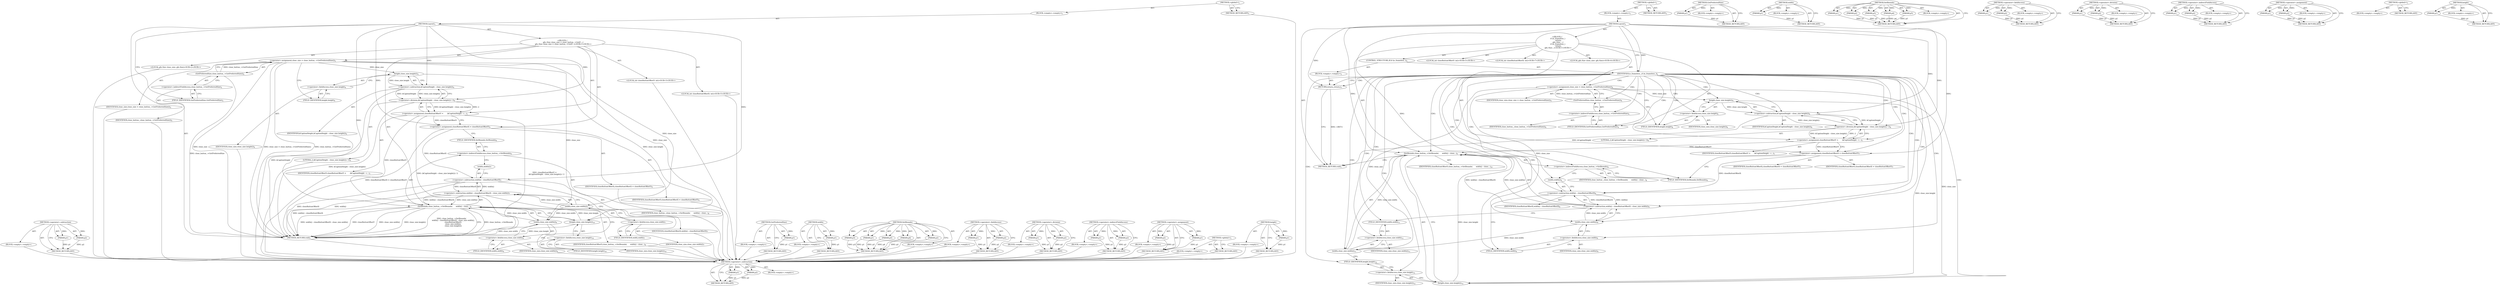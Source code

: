 digraph "height" {
vulnerable_91 [label=<(METHOD,&lt;operator&gt;.subtraction)>];
vulnerable_92 [label=<(PARAM,p1)>];
vulnerable_93 [label=<(PARAM,p2)>];
vulnerable_94 [label=<(BLOCK,&lt;empty&gt;,&lt;empty&gt;)>];
vulnerable_95 [label=<(METHOD_RETURN,ANY)>];
vulnerable_6 [label=<(METHOD,&lt;global&gt;)<SUB>1</SUB>>];
vulnerable_7 [label=<(BLOCK,&lt;empty&gt;,&lt;empty&gt;)<SUB>1</SUB>>];
vulnerable_8 [label=<(METHOD,Layout)<SUB>1</SUB>>];
vulnerable_9 [label="<(BLOCK,{
   gfx::Size close_size = close_button_-&gt;GetP...,{
   gfx::Size close_size = close_button_-&gt;GetP...)<SUB>1</SUB>>"];
vulnerable_10 [label="<(LOCAL,gfx.Size close_size: gfx.Size)<SUB>2</SUB>>"];
vulnerable_11 [label=<(&lt;operator&gt;.assignment,close_size = close_button_-&gt;GetPreferredSize())<SUB>2</SUB>>];
vulnerable_12 [label=<(IDENTIFIER,close_size,close_size = close_button_-&gt;GetPreferredSize())<SUB>2</SUB>>];
vulnerable_13 [label=<(GetPreferredSize,close_button_-&gt;GetPreferredSize())<SUB>2</SUB>>];
vulnerable_14 [label=<(&lt;operator&gt;.indirectFieldAccess,close_button_-&gt;GetPreferredSize)<SUB>2</SUB>>];
vulnerable_15 [label=<(IDENTIFIER,close_button_,close_button_-&gt;GetPreferredSize())<SUB>2</SUB>>];
vulnerable_16 [label=<(FIELD_IDENTIFIER,GetPreferredSize,GetPreferredSize)<SUB>2</SUB>>];
vulnerable_17 [label="<(LOCAL,int closeButtonOffsetY: int)<SUB>3</SUB>>"];
vulnerable_18 [label=<(&lt;operator&gt;.assignment,closeButtonOffsetY =
       (kCaptionHeight - c...)<SUB>3</SUB>>];
vulnerable_19 [label=<(IDENTIFIER,closeButtonOffsetY,closeButtonOffsetY =
       (kCaptionHeight - c...)<SUB>3</SUB>>];
vulnerable_20 [label=<(&lt;operator&gt;.division,(kCaptionHeight - close_size.height()) / 2)<SUB>4</SUB>>];
vulnerable_21 [label=<(&lt;operator&gt;.subtraction,kCaptionHeight - close_size.height())<SUB>4</SUB>>];
vulnerable_22 [label=<(IDENTIFIER,kCaptionHeight,kCaptionHeight - close_size.height())<SUB>4</SUB>>];
vulnerable_23 [label=<(height,close_size.height())<SUB>4</SUB>>];
vulnerable_24 [label=<(&lt;operator&gt;.fieldAccess,close_size.height)<SUB>4</SUB>>];
vulnerable_25 [label=<(IDENTIFIER,close_size,close_size.height())<SUB>4</SUB>>];
vulnerable_26 [label=<(FIELD_IDENTIFIER,height,height)<SUB>4</SUB>>];
vulnerable_27 [label=<(LITERAL,2,(kCaptionHeight - close_size.height()) / 2)<SUB>4</SUB>>];
vulnerable_28 [label="<(LOCAL,int closeButtonOffsetX: int)<SUB>5</SUB>>"];
vulnerable_29 [label=<(&lt;operator&gt;.assignment,closeButtonOffsetX = closeButtonOffsetY)<SUB>5</SUB>>];
vulnerable_30 [label=<(IDENTIFIER,closeButtonOffsetX,closeButtonOffsetX = closeButtonOffsetY)<SUB>5</SUB>>];
vulnerable_31 [label=<(IDENTIFIER,closeButtonOffsetY,closeButtonOffsetX = closeButtonOffsetY)<SUB>5</SUB>>];
vulnerable_32 [label=<(SetBounds,close_button_-&gt;SetBounds(
      width() - close...)<SUB>6</SUB>>];
vulnerable_33 [label=<(&lt;operator&gt;.indirectFieldAccess,close_button_-&gt;SetBounds)<SUB>6</SUB>>];
vulnerable_34 [label=<(IDENTIFIER,close_button_,close_button_-&gt;SetBounds(
      width() - close...)<SUB>6</SUB>>];
vulnerable_35 [label=<(FIELD_IDENTIFIER,SetBounds,SetBounds)<SUB>6</SUB>>];
vulnerable_36 [label=<(&lt;operator&gt;.subtraction,width() - closeButtonOffsetX - close_size.width())<SUB>7</SUB>>];
vulnerable_37 [label=<(&lt;operator&gt;.subtraction,width() - closeButtonOffsetX)<SUB>7</SUB>>];
vulnerable_38 [label=<(width,width())<SUB>7</SUB>>];
vulnerable_39 [label=<(IDENTIFIER,closeButtonOffsetX,width() - closeButtonOffsetX)<SUB>7</SUB>>];
vulnerable_40 [label=<(width,close_size.width())<SUB>7</SUB>>];
vulnerable_41 [label=<(&lt;operator&gt;.fieldAccess,close_size.width)<SUB>7</SUB>>];
vulnerable_42 [label=<(IDENTIFIER,close_size,close_size.width())<SUB>7</SUB>>];
vulnerable_43 [label=<(FIELD_IDENTIFIER,width,width)<SUB>7</SUB>>];
vulnerable_44 [label=<(IDENTIFIER,closeButtonOffsetY,close_button_-&gt;SetBounds(
      width() - close...)<SUB>8</SUB>>];
vulnerable_45 [label=<(width,close_size.width())<SUB>9</SUB>>];
vulnerable_46 [label=<(&lt;operator&gt;.fieldAccess,close_size.width)<SUB>9</SUB>>];
vulnerable_47 [label=<(IDENTIFIER,close_size,close_size.width())<SUB>9</SUB>>];
vulnerable_48 [label=<(FIELD_IDENTIFIER,width,width)<SUB>9</SUB>>];
vulnerable_49 [label=<(height,close_size.height())<SUB>10</SUB>>];
vulnerable_50 [label=<(&lt;operator&gt;.fieldAccess,close_size.height)<SUB>10</SUB>>];
vulnerable_51 [label=<(IDENTIFIER,close_size,close_size.height())<SUB>10</SUB>>];
vulnerable_52 [label=<(FIELD_IDENTIFIER,height,height)<SUB>10</SUB>>];
vulnerable_53 [label=<(METHOD_RETURN,void)<SUB>1</SUB>>];
vulnerable_55 [label=<(METHOD_RETURN,ANY)<SUB>1</SUB>>];
vulnerable_77 [label=<(METHOD,GetPreferredSize)>];
vulnerable_78 [label=<(PARAM,p1)>];
vulnerable_79 [label=<(BLOCK,&lt;empty&gt;,&lt;empty&gt;)>];
vulnerable_80 [label=<(METHOD_RETURN,ANY)>];
vulnerable_113 [label=<(METHOD,width)>];
vulnerable_114 [label=<(PARAM,p1)>];
vulnerable_115 [label=<(BLOCK,&lt;empty&gt;,&lt;empty&gt;)>];
vulnerable_116 [label=<(METHOD_RETURN,ANY)>];
vulnerable_105 [label=<(METHOD,SetBounds)>];
vulnerable_106 [label=<(PARAM,p1)>];
vulnerable_107 [label=<(PARAM,p2)>];
vulnerable_108 [label=<(PARAM,p3)>];
vulnerable_109 [label=<(PARAM,p4)>];
vulnerable_110 [label=<(PARAM,p5)>];
vulnerable_111 [label=<(BLOCK,&lt;empty&gt;,&lt;empty&gt;)>];
vulnerable_112 [label=<(METHOD_RETURN,ANY)>];
vulnerable_100 [label=<(METHOD,&lt;operator&gt;.fieldAccess)>];
vulnerable_101 [label=<(PARAM,p1)>];
vulnerable_102 [label=<(PARAM,p2)>];
vulnerable_103 [label=<(BLOCK,&lt;empty&gt;,&lt;empty&gt;)>];
vulnerable_104 [label=<(METHOD_RETURN,ANY)>];
vulnerable_86 [label=<(METHOD,&lt;operator&gt;.division)>];
vulnerable_87 [label=<(PARAM,p1)>];
vulnerable_88 [label=<(PARAM,p2)>];
vulnerable_89 [label=<(BLOCK,&lt;empty&gt;,&lt;empty&gt;)>];
vulnerable_90 [label=<(METHOD_RETURN,ANY)>];
vulnerable_81 [label=<(METHOD,&lt;operator&gt;.indirectFieldAccess)>];
vulnerable_82 [label=<(PARAM,p1)>];
vulnerable_83 [label=<(PARAM,p2)>];
vulnerable_84 [label=<(BLOCK,&lt;empty&gt;,&lt;empty&gt;)>];
vulnerable_85 [label=<(METHOD_RETURN,ANY)>];
vulnerable_72 [label=<(METHOD,&lt;operator&gt;.assignment)>];
vulnerable_73 [label=<(PARAM,p1)>];
vulnerable_74 [label=<(PARAM,p2)>];
vulnerable_75 [label=<(BLOCK,&lt;empty&gt;,&lt;empty&gt;)>];
vulnerable_76 [label=<(METHOD_RETURN,ANY)>];
vulnerable_66 [label=<(METHOD,&lt;global&gt;)<SUB>1</SUB>>];
vulnerable_67 [label=<(BLOCK,&lt;empty&gt;,&lt;empty&gt;)>];
vulnerable_68 [label=<(METHOD_RETURN,ANY)>];
vulnerable_96 [label=<(METHOD,height)>];
vulnerable_97 [label=<(PARAM,p1)>];
vulnerable_98 [label=<(BLOCK,&lt;empty&gt;,&lt;empty&gt;)>];
vulnerable_99 [label=<(METHOD_RETURN,ANY)>];
fixed_95 [label=<(METHOD,&lt;operator&gt;.subtraction)>];
fixed_96 [label=<(PARAM,p1)>];
fixed_97 [label=<(PARAM,p2)>];
fixed_98 [label=<(BLOCK,&lt;empty&gt;,&lt;empty&gt;)>];
fixed_99 [label=<(METHOD_RETURN,ANY)>];
fixed_6 [label=<(METHOD,&lt;global&gt;)<SUB>1</SUB>>];
fixed_7 [label=<(BLOCK,&lt;empty&gt;,&lt;empty&gt;)<SUB>1</SUB>>];
fixed_8 [label=<(METHOD,Layout)<SUB>1</SUB>>];
fixed_9 [label="<(BLOCK,{
  if (is_frameless_)
    return;
   gfx::Size...,{
  if (is_frameless_)
    return;
   gfx::Size...)<SUB>1</SUB>>"];
fixed_10 [label=<(CONTROL_STRUCTURE,IF,if (is_frameless_))<SUB>2</SUB>>];
fixed_11 [label=<(IDENTIFIER,is_frameless_,if (is_frameless_))<SUB>2</SUB>>];
fixed_12 [label=<(BLOCK,&lt;empty&gt;,&lt;empty&gt;)<SUB>3</SUB>>];
fixed_13 [label=<(RETURN,return;,return;)<SUB>3</SUB>>];
fixed_14 [label="<(LOCAL,gfx.Size close_size: gfx.Size)<SUB>4</SUB>>"];
fixed_15 [label=<(&lt;operator&gt;.assignment,close_size = close_button_-&gt;GetPreferredSize())<SUB>4</SUB>>];
fixed_16 [label=<(IDENTIFIER,close_size,close_size = close_button_-&gt;GetPreferredSize())<SUB>4</SUB>>];
fixed_17 [label=<(GetPreferredSize,close_button_-&gt;GetPreferredSize())<SUB>4</SUB>>];
fixed_18 [label=<(&lt;operator&gt;.indirectFieldAccess,close_button_-&gt;GetPreferredSize)<SUB>4</SUB>>];
fixed_19 [label=<(IDENTIFIER,close_button_,close_button_-&gt;GetPreferredSize())<SUB>4</SUB>>];
fixed_20 [label=<(FIELD_IDENTIFIER,GetPreferredSize,GetPreferredSize)<SUB>4</SUB>>];
fixed_21 [label="<(LOCAL,int closeButtonOffsetY: int)<SUB>5</SUB>>"];
fixed_22 [label=<(&lt;operator&gt;.assignment,closeButtonOffsetY =
       (kCaptionHeight - c...)<SUB>5</SUB>>];
fixed_23 [label=<(IDENTIFIER,closeButtonOffsetY,closeButtonOffsetY =
       (kCaptionHeight - c...)<SUB>5</SUB>>];
fixed_24 [label=<(&lt;operator&gt;.division,(kCaptionHeight - close_size.height()) / 2)<SUB>6</SUB>>];
fixed_25 [label=<(&lt;operator&gt;.subtraction,kCaptionHeight - close_size.height())<SUB>6</SUB>>];
fixed_26 [label=<(IDENTIFIER,kCaptionHeight,kCaptionHeight - close_size.height())<SUB>6</SUB>>];
fixed_27 [label=<(height,close_size.height())<SUB>6</SUB>>];
fixed_28 [label=<(&lt;operator&gt;.fieldAccess,close_size.height)<SUB>6</SUB>>];
fixed_29 [label=<(IDENTIFIER,close_size,close_size.height())<SUB>6</SUB>>];
fixed_30 [label=<(FIELD_IDENTIFIER,height,height)<SUB>6</SUB>>];
fixed_31 [label=<(LITERAL,2,(kCaptionHeight - close_size.height()) / 2)<SUB>6</SUB>>];
fixed_32 [label="<(LOCAL,int closeButtonOffsetX: int)<SUB>7</SUB>>"];
fixed_33 [label=<(&lt;operator&gt;.assignment,closeButtonOffsetX = closeButtonOffsetY)<SUB>7</SUB>>];
fixed_34 [label=<(IDENTIFIER,closeButtonOffsetX,closeButtonOffsetX = closeButtonOffsetY)<SUB>7</SUB>>];
fixed_35 [label=<(IDENTIFIER,closeButtonOffsetY,closeButtonOffsetX = closeButtonOffsetY)<SUB>7</SUB>>];
fixed_36 [label=<(SetBounds,close_button_-&gt;SetBounds(
      width() - close...)<SUB>8</SUB>>];
fixed_37 [label=<(&lt;operator&gt;.indirectFieldAccess,close_button_-&gt;SetBounds)<SUB>8</SUB>>];
fixed_38 [label=<(IDENTIFIER,close_button_,close_button_-&gt;SetBounds(
      width() - close...)<SUB>8</SUB>>];
fixed_39 [label=<(FIELD_IDENTIFIER,SetBounds,SetBounds)<SUB>8</SUB>>];
fixed_40 [label=<(&lt;operator&gt;.subtraction,width() - closeButtonOffsetX - close_size.width())<SUB>9</SUB>>];
fixed_41 [label=<(&lt;operator&gt;.subtraction,width() - closeButtonOffsetX)<SUB>9</SUB>>];
fixed_42 [label=<(width,width())<SUB>9</SUB>>];
fixed_43 [label=<(IDENTIFIER,closeButtonOffsetX,width() - closeButtonOffsetX)<SUB>9</SUB>>];
fixed_44 [label=<(width,close_size.width())<SUB>9</SUB>>];
fixed_45 [label=<(&lt;operator&gt;.fieldAccess,close_size.width)<SUB>9</SUB>>];
fixed_46 [label=<(IDENTIFIER,close_size,close_size.width())<SUB>9</SUB>>];
fixed_47 [label=<(FIELD_IDENTIFIER,width,width)<SUB>9</SUB>>];
fixed_48 [label=<(IDENTIFIER,closeButtonOffsetY,close_button_-&gt;SetBounds(
      width() - close...)<SUB>10</SUB>>];
fixed_49 [label=<(width,close_size.width())<SUB>11</SUB>>];
fixed_50 [label=<(&lt;operator&gt;.fieldAccess,close_size.width)<SUB>11</SUB>>];
fixed_51 [label=<(IDENTIFIER,close_size,close_size.width())<SUB>11</SUB>>];
fixed_52 [label=<(FIELD_IDENTIFIER,width,width)<SUB>11</SUB>>];
fixed_53 [label=<(height,close_size.height())<SUB>12</SUB>>];
fixed_54 [label=<(&lt;operator&gt;.fieldAccess,close_size.height)<SUB>12</SUB>>];
fixed_55 [label=<(IDENTIFIER,close_size,close_size.height())<SUB>12</SUB>>];
fixed_56 [label=<(FIELD_IDENTIFIER,height,height)<SUB>12</SUB>>];
fixed_57 [label=<(METHOD_RETURN,void)<SUB>1</SUB>>];
fixed_59 [label=<(METHOD_RETURN,ANY)<SUB>1</SUB>>];
fixed_81 [label=<(METHOD,GetPreferredSize)>];
fixed_82 [label=<(PARAM,p1)>];
fixed_83 [label=<(BLOCK,&lt;empty&gt;,&lt;empty&gt;)>];
fixed_84 [label=<(METHOD_RETURN,ANY)>];
fixed_117 [label=<(METHOD,width)>];
fixed_118 [label=<(PARAM,p1)>];
fixed_119 [label=<(BLOCK,&lt;empty&gt;,&lt;empty&gt;)>];
fixed_120 [label=<(METHOD_RETURN,ANY)>];
fixed_109 [label=<(METHOD,SetBounds)>];
fixed_110 [label=<(PARAM,p1)>];
fixed_111 [label=<(PARAM,p2)>];
fixed_112 [label=<(PARAM,p3)>];
fixed_113 [label=<(PARAM,p4)>];
fixed_114 [label=<(PARAM,p5)>];
fixed_115 [label=<(BLOCK,&lt;empty&gt;,&lt;empty&gt;)>];
fixed_116 [label=<(METHOD_RETURN,ANY)>];
fixed_104 [label=<(METHOD,&lt;operator&gt;.fieldAccess)>];
fixed_105 [label=<(PARAM,p1)>];
fixed_106 [label=<(PARAM,p2)>];
fixed_107 [label=<(BLOCK,&lt;empty&gt;,&lt;empty&gt;)>];
fixed_108 [label=<(METHOD_RETURN,ANY)>];
fixed_90 [label=<(METHOD,&lt;operator&gt;.division)>];
fixed_91 [label=<(PARAM,p1)>];
fixed_92 [label=<(PARAM,p2)>];
fixed_93 [label=<(BLOCK,&lt;empty&gt;,&lt;empty&gt;)>];
fixed_94 [label=<(METHOD_RETURN,ANY)>];
fixed_85 [label=<(METHOD,&lt;operator&gt;.indirectFieldAccess)>];
fixed_86 [label=<(PARAM,p1)>];
fixed_87 [label=<(PARAM,p2)>];
fixed_88 [label=<(BLOCK,&lt;empty&gt;,&lt;empty&gt;)>];
fixed_89 [label=<(METHOD_RETURN,ANY)>];
fixed_76 [label=<(METHOD,&lt;operator&gt;.assignment)>];
fixed_77 [label=<(PARAM,p1)>];
fixed_78 [label=<(PARAM,p2)>];
fixed_79 [label=<(BLOCK,&lt;empty&gt;,&lt;empty&gt;)>];
fixed_80 [label=<(METHOD_RETURN,ANY)>];
fixed_70 [label=<(METHOD,&lt;global&gt;)<SUB>1</SUB>>];
fixed_71 [label=<(BLOCK,&lt;empty&gt;,&lt;empty&gt;)>];
fixed_72 [label=<(METHOD_RETURN,ANY)>];
fixed_100 [label=<(METHOD,height)>];
fixed_101 [label=<(PARAM,p1)>];
fixed_102 [label=<(BLOCK,&lt;empty&gt;,&lt;empty&gt;)>];
fixed_103 [label=<(METHOD_RETURN,ANY)>];
vulnerable_91 -> vulnerable_92  [key=0, label="AST: "];
vulnerable_91 -> vulnerable_92  [key=1, label="DDG: "];
vulnerable_91 -> vulnerable_94  [key=0, label="AST: "];
vulnerable_91 -> vulnerable_93  [key=0, label="AST: "];
vulnerable_91 -> vulnerable_93  [key=1, label="DDG: "];
vulnerable_91 -> vulnerable_95  [key=0, label="AST: "];
vulnerable_91 -> vulnerable_95  [key=1, label="CFG: "];
vulnerable_92 -> vulnerable_95  [key=0, label="DDG: p1"];
vulnerable_93 -> vulnerable_95  [key=0, label="DDG: p2"];
vulnerable_94 -> fixed_95  [key=0];
vulnerable_95 -> fixed_95  [key=0];
vulnerable_6 -> vulnerable_7  [key=0, label="AST: "];
vulnerable_6 -> vulnerable_55  [key=0, label="AST: "];
vulnerable_6 -> vulnerable_55  [key=1, label="CFG: "];
vulnerable_7 -> vulnerable_8  [key=0, label="AST: "];
vulnerable_8 -> vulnerable_9  [key=0, label="AST: "];
vulnerable_8 -> vulnerable_53  [key=0, label="AST: "];
vulnerable_8 -> vulnerable_16  [key=0, label="CFG: "];
vulnerable_8 -> vulnerable_29  [key=0, label="DDG: "];
vulnerable_8 -> vulnerable_32  [key=0, label="DDG: "];
vulnerable_8 -> vulnerable_20  [key=0, label="DDG: "];
vulnerable_8 -> vulnerable_21  [key=0, label="DDG: "];
vulnerable_8 -> vulnerable_37  [key=0, label="DDG: "];
vulnerable_9 -> vulnerable_10  [key=0, label="AST: "];
vulnerable_9 -> vulnerable_11  [key=0, label="AST: "];
vulnerable_9 -> vulnerable_17  [key=0, label="AST: "];
vulnerable_9 -> vulnerable_18  [key=0, label="AST: "];
vulnerable_9 -> vulnerable_28  [key=0, label="AST: "];
vulnerable_9 -> vulnerable_29  [key=0, label="AST: "];
vulnerable_9 -> vulnerable_32  [key=0, label="AST: "];
vulnerable_10 -> fixed_95  [key=0];
vulnerable_11 -> vulnerable_12  [key=0, label="AST: "];
vulnerable_11 -> vulnerable_13  [key=0, label="AST: "];
vulnerable_11 -> vulnerable_26  [key=0, label="CFG: "];
vulnerable_11 -> vulnerable_53  [key=0, label="DDG: close_size"];
vulnerable_11 -> vulnerable_53  [key=1, label="DDG: close_button_-&gt;GetPreferredSize()"];
vulnerable_11 -> vulnerable_53  [key=2, label="DDG: close_size = close_button_-&gt;GetPreferredSize()"];
vulnerable_11 -> vulnerable_45  [key=0, label="DDG: close_size"];
vulnerable_11 -> vulnerable_49  [key=0, label="DDG: close_size"];
vulnerable_11 -> vulnerable_40  [key=0, label="DDG: close_size"];
vulnerable_11 -> vulnerable_23  [key=0, label="DDG: close_size"];
vulnerable_12 -> fixed_95  [key=0];
vulnerable_13 -> vulnerable_14  [key=0, label="AST: "];
vulnerable_13 -> vulnerable_11  [key=0, label="CFG: "];
vulnerable_13 -> vulnerable_11  [key=1, label="DDG: close_button_-&gt;GetPreferredSize"];
vulnerable_13 -> vulnerable_53  [key=0, label="DDG: close_button_-&gt;GetPreferredSize"];
vulnerable_14 -> vulnerable_15  [key=0, label="AST: "];
vulnerable_14 -> vulnerable_16  [key=0, label="AST: "];
vulnerable_14 -> vulnerable_13  [key=0, label="CFG: "];
vulnerable_15 -> fixed_95  [key=0];
vulnerable_16 -> vulnerable_14  [key=0, label="CFG: "];
vulnerable_17 -> fixed_95  [key=0];
vulnerable_18 -> vulnerable_19  [key=0, label="AST: "];
vulnerable_18 -> vulnerable_20  [key=0, label="AST: "];
vulnerable_18 -> vulnerable_29  [key=0, label="CFG: "];
vulnerable_18 -> vulnerable_29  [key=1, label="DDG: closeButtonOffsetY"];
vulnerable_18 -> vulnerable_53  [key=0, label="DDG: (kCaptionHeight - close_size.height()) / 2"];
vulnerable_18 -> vulnerable_53  [key=1, label="DDG: closeButtonOffsetY =
       (kCaptionHeight - close_size.height()) / 2"];
vulnerable_18 -> vulnerable_32  [key=0, label="DDG: closeButtonOffsetY"];
vulnerable_19 -> fixed_95  [key=0];
vulnerable_20 -> vulnerable_21  [key=0, label="AST: "];
vulnerable_20 -> vulnerable_27  [key=0, label="AST: "];
vulnerable_20 -> vulnerable_18  [key=0, label="CFG: "];
vulnerable_20 -> vulnerable_18  [key=1, label="DDG: kCaptionHeight - close_size.height()"];
vulnerable_20 -> vulnerable_18  [key=2, label="DDG: 2"];
vulnerable_20 -> vulnerable_53  [key=0, label="DDG: kCaptionHeight - close_size.height()"];
vulnerable_21 -> vulnerable_22  [key=0, label="AST: "];
vulnerable_21 -> vulnerable_23  [key=0, label="AST: "];
vulnerable_21 -> vulnerable_20  [key=0, label="CFG: "];
vulnerable_21 -> vulnerable_20  [key=1, label="DDG: kCaptionHeight"];
vulnerable_21 -> vulnerable_20  [key=2, label="DDG: close_size.height()"];
vulnerable_21 -> vulnerable_53  [key=0, label="DDG: kCaptionHeight"];
vulnerable_22 -> fixed_95  [key=0];
vulnerable_23 -> vulnerable_24  [key=0, label="AST: "];
vulnerable_23 -> vulnerable_21  [key=0, label="CFG: "];
vulnerable_23 -> vulnerable_21  [key=1, label="DDG: close_size.height"];
vulnerable_23 -> vulnerable_49  [key=0, label="DDG: close_size.height"];
vulnerable_24 -> vulnerable_25  [key=0, label="AST: "];
vulnerable_24 -> vulnerable_26  [key=0, label="AST: "];
vulnerable_24 -> vulnerable_23  [key=0, label="CFG: "];
vulnerable_25 -> fixed_95  [key=0];
vulnerable_26 -> vulnerable_24  [key=0, label="CFG: "];
vulnerable_27 -> fixed_95  [key=0];
vulnerable_28 -> fixed_95  [key=0];
vulnerable_29 -> vulnerable_30  [key=0, label="AST: "];
vulnerable_29 -> vulnerable_31  [key=0, label="AST: "];
vulnerable_29 -> vulnerable_35  [key=0, label="CFG: "];
vulnerable_29 -> vulnerable_53  [key=0, label="DDG: closeButtonOffsetX = closeButtonOffsetY"];
vulnerable_29 -> vulnerable_37  [key=0, label="DDG: closeButtonOffsetX"];
vulnerable_30 -> fixed_95  [key=0];
vulnerable_31 -> fixed_95  [key=0];
vulnerable_32 -> vulnerable_33  [key=0, label="AST: "];
vulnerable_32 -> vulnerable_36  [key=0, label="AST: "];
vulnerable_32 -> vulnerable_44  [key=0, label="AST: "];
vulnerable_32 -> vulnerable_45  [key=0, label="AST: "];
vulnerable_32 -> vulnerable_49  [key=0, label="AST: "];
vulnerable_32 -> vulnerable_53  [key=0, label="CFG: "];
vulnerable_32 -> vulnerable_53  [key=1, label="DDG: close_button_-&gt;SetBounds"];
vulnerable_32 -> vulnerable_53  [key=2, label="DDG: width() - closeButtonOffsetX - close_size.width()"];
vulnerable_32 -> vulnerable_53  [key=3, label="DDG: closeButtonOffsetY"];
vulnerable_32 -> vulnerable_53  [key=4, label="DDG: close_size.width()"];
vulnerable_32 -> vulnerable_53  [key=5, label="DDG: close_size.height()"];
vulnerable_32 -> vulnerable_53  [key=6, label="DDG: close_button_-&gt;SetBounds(
      width() - closeButtonOffsetX - close_size.width(),
      closeButtonOffsetY,
      close_size.width(),
      close_size.height())"];
vulnerable_33 -> vulnerable_34  [key=0, label="AST: "];
vulnerable_33 -> vulnerable_35  [key=0, label="AST: "];
vulnerable_33 -> vulnerable_38  [key=0, label="CFG: "];
vulnerable_34 -> fixed_95  [key=0];
vulnerable_35 -> vulnerable_33  [key=0, label="CFG: "];
vulnerable_36 -> vulnerable_37  [key=0, label="AST: "];
vulnerable_36 -> vulnerable_40  [key=0, label="AST: "];
vulnerable_36 -> vulnerable_48  [key=0, label="CFG: "];
vulnerable_36 -> vulnerable_53  [key=0, label="DDG: width() - closeButtonOffsetX"];
vulnerable_36 -> vulnerable_32  [key=0, label="DDG: width() - closeButtonOffsetX"];
vulnerable_36 -> vulnerable_32  [key=1, label="DDG: close_size.width()"];
vulnerable_37 -> vulnerable_38  [key=0, label="AST: "];
vulnerable_37 -> vulnerable_39  [key=0, label="AST: "];
vulnerable_37 -> vulnerable_43  [key=0, label="CFG: "];
vulnerable_37 -> vulnerable_53  [key=0, label="DDG: width()"];
vulnerable_37 -> vulnerable_53  [key=1, label="DDG: closeButtonOffsetX"];
vulnerable_37 -> vulnerable_36  [key=0, label="DDG: width()"];
vulnerable_37 -> vulnerable_36  [key=1, label="DDG: closeButtonOffsetX"];
vulnerable_38 -> vulnerable_37  [key=0, label="CFG: "];
vulnerable_39 -> fixed_95  [key=0];
vulnerable_40 -> vulnerable_41  [key=0, label="AST: "];
vulnerable_40 -> vulnerable_36  [key=0, label="CFG: "];
vulnerable_40 -> vulnerable_36  [key=1, label="DDG: close_size.width"];
vulnerable_40 -> vulnerable_45  [key=0, label="DDG: close_size.width"];
vulnerable_41 -> vulnerable_42  [key=0, label="AST: "];
vulnerable_41 -> vulnerable_43  [key=0, label="AST: "];
vulnerable_41 -> vulnerable_40  [key=0, label="CFG: "];
vulnerable_42 -> fixed_95  [key=0];
vulnerable_43 -> vulnerable_41  [key=0, label="CFG: "];
vulnerable_44 -> fixed_95  [key=0];
vulnerable_45 -> vulnerable_46  [key=0, label="AST: "];
vulnerable_45 -> vulnerable_52  [key=0, label="CFG: "];
vulnerable_45 -> vulnerable_53  [key=0, label="DDG: close_size.width"];
vulnerable_45 -> vulnerable_32  [key=0, label="DDG: close_size.width"];
vulnerable_46 -> vulnerable_47  [key=0, label="AST: "];
vulnerable_46 -> vulnerable_48  [key=0, label="AST: "];
vulnerable_46 -> vulnerable_45  [key=0, label="CFG: "];
vulnerable_47 -> fixed_95  [key=0];
vulnerable_48 -> vulnerable_46  [key=0, label="CFG: "];
vulnerable_49 -> vulnerable_50  [key=0, label="AST: "];
vulnerable_49 -> vulnerable_32  [key=0, label="CFG: "];
vulnerable_49 -> vulnerable_32  [key=1, label="DDG: close_size.height"];
vulnerable_49 -> vulnerable_53  [key=0, label="DDG: close_size.height"];
vulnerable_50 -> vulnerable_51  [key=0, label="AST: "];
vulnerable_50 -> vulnerable_52  [key=0, label="AST: "];
vulnerable_50 -> vulnerable_49  [key=0, label="CFG: "];
vulnerable_51 -> fixed_95  [key=0];
vulnerable_52 -> vulnerable_50  [key=0, label="CFG: "];
vulnerable_53 -> fixed_95  [key=0];
vulnerable_55 -> fixed_95  [key=0];
vulnerable_77 -> vulnerable_78  [key=0, label="AST: "];
vulnerable_77 -> vulnerable_78  [key=1, label="DDG: "];
vulnerable_77 -> vulnerable_79  [key=0, label="AST: "];
vulnerable_77 -> vulnerable_80  [key=0, label="AST: "];
vulnerable_77 -> vulnerable_80  [key=1, label="CFG: "];
vulnerable_78 -> vulnerable_80  [key=0, label="DDG: p1"];
vulnerable_79 -> fixed_95  [key=0];
vulnerable_80 -> fixed_95  [key=0];
vulnerable_113 -> vulnerable_114  [key=0, label="AST: "];
vulnerable_113 -> vulnerable_114  [key=1, label="DDG: "];
vulnerable_113 -> vulnerable_115  [key=0, label="AST: "];
vulnerable_113 -> vulnerable_116  [key=0, label="AST: "];
vulnerable_113 -> vulnerable_116  [key=1, label="CFG: "];
vulnerable_114 -> vulnerable_116  [key=0, label="DDG: p1"];
vulnerable_115 -> fixed_95  [key=0];
vulnerable_116 -> fixed_95  [key=0];
vulnerable_105 -> vulnerable_106  [key=0, label="AST: "];
vulnerable_105 -> vulnerable_106  [key=1, label="DDG: "];
vulnerable_105 -> vulnerable_111  [key=0, label="AST: "];
vulnerable_105 -> vulnerable_107  [key=0, label="AST: "];
vulnerable_105 -> vulnerable_107  [key=1, label="DDG: "];
vulnerable_105 -> vulnerable_112  [key=0, label="AST: "];
vulnerable_105 -> vulnerable_112  [key=1, label="CFG: "];
vulnerable_105 -> vulnerable_108  [key=0, label="AST: "];
vulnerable_105 -> vulnerable_108  [key=1, label="DDG: "];
vulnerable_105 -> vulnerable_109  [key=0, label="AST: "];
vulnerable_105 -> vulnerable_109  [key=1, label="DDG: "];
vulnerable_105 -> vulnerable_110  [key=0, label="AST: "];
vulnerable_105 -> vulnerable_110  [key=1, label="DDG: "];
vulnerable_106 -> vulnerable_112  [key=0, label="DDG: p1"];
vulnerable_107 -> vulnerable_112  [key=0, label="DDG: p2"];
vulnerable_108 -> vulnerable_112  [key=0, label="DDG: p3"];
vulnerable_109 -> vulnerable_112  [key=0, label="DDG: p4"];
vulnerable_110 -> vulnerable_112  [key=0, label="DDG: p5"];
vulnerable_111 -> fixed_95  [key=0];
vulnerable_112 -> fixed_95  [key=0];
vulnerable_100 -> vulnerable_101  [key=0, label="AST: "];
vulnerable_100 -> vulnerable_101  [key=1, label="DDG: "];
vulnerable_100 -> vulnerable_103  [key=0, label="AST: "];
vulnerable_100 -> vulnerable_102  [key=0, label="AST: "];
vulnerable_100 -> vulnerable_102  [key=1, label="DDG: "];
vulnerable_100 -> vulnerable_104  [key=0, label="AST: "];
vulnerable_100 -> vulnerable_104  [key=1, label="CFG: "];
vulnerable_101 -> vulnerable_104  [key=0, label="DDG: p1"];
vulnerable_102 -> vulnerable_104  [key=0, label="DDG: p2"];
vulnerable_103 -> fixed_95  [key=0];
vulnerable_104 -> fixed_95  [key=0];
vulnerable_86 -> vulnerable_87  [key=0, label="AST: "];
vulnerable_86 -> vulnerable_87  [key=1, label="DDG: "];
vulnerable_86 -> vulnerable_89  [key=0, label="AST: "];
vulnerable_86 -> vulnerable_88  [key=0, label="AST: "];
vulnerable_86 -> vulnerable_88  [key=1, label="DDG: "];
vulnerable_86 -> vulnerable_90  [key=0, label="AST: "];
vulnerable_86 -> vulnerable_90  [key=1, label="CFG: "];
vulnerable_87 -> vulnerable_90  [key=0, label="DDG: p1"];
vulnerable_88 -> vulnerable_90  [key=0, label="DDG: p2"];
vulnerable_89 -> fixed_95  [key=0];
vulnerable_90 -> fixed_95  [key=0];
vulnerable_81 -> vulnerable_82  [key=0, label="AST: "];
vulnerable_81 -> vulnerable_82  [key=1, label="DDG: "];
vulnerable_81 -> vulnerable_84  [key=0, label="AST: "];
vulnerable_81 -> vulnerable_83  [key=0, label="AST: "];
vulnerable_81 -> vulnerable_83  [key=1, label="DDG: "];
vulnerable_81 -> vulnerable_85  [key=0, label="AST: "];
vulnerable_81 -> vulnerable_85  [key=1, label="CFG: "];
vulnerable_82 -> vulnerable_85  [key=0, label="DDG: p1"];
vulnerable_83 -> vulnerable_85  [key=0, label="DDG: p2"];
vulnerable_84 -> fixed_95  [key=0];
vulnerable_85 -> fixed_95  [key=0];
vulnerable_72 -> vulnerable_73  [key=0, label="AST: "];
vulnerable_72 -> vulnerable_73  [key=1, label="DDG: "];
vulnerable_72 -> vulnerable_75  [key=0, label="AST: "];
vulnerable_72 -> vulnerable_74  [key=0, label="AST: "];
vulnerable_72 -> vulnerable_74  [key=1, label="DDG: "];
vulnerable_72 -> vulnerable_76  [key=0, label="AST: "];
vulnerable_72 -> vulnerable_76  [key=1, label="CFG: "];
vulnerable_73 -> vulnerable_76  [key=0, label="DDG: p1"];
vulnerable_74 -> vulnerable_76  [key=0, label="DDG: p2"];
vulnerable_75 -> fixed_95  [key=0];
vulnerable_76 -> fixed_95  [key=0];
vulnerable_66 -> vulnerable_67  [key=0, label="AST: "];
vulnerable_66 -> vulnerable_68  [key=0, label="AST: "];
vulnerable_66 -> vulnerable_68  [key=1, label="CFG: "];
vulnerable_67 -> fixed_95  [key=0];
vulnerable_68 -> fixed_95  [key=0];
vulnerable_96 -> vulnerable_97  [key=0, label="AST: "];
vulnerable_96 -> vulnerable_97  [key=1, label="DDG: "];
vulnerable_96 -> vulnerable_98  [key=0, label="AST: "];
vulnerable_96 -> vulnerable_99  [key=0, label="AST: "];
vulnerable_96 -> vulnerable_99  [key=1, label="CFG: "];
vulnerable_97 -> vulnerable_99  [key=0, label="DDG: p1"];
vulnerable_98 -> fixed_95  [key=0];
vulnerable_99 -> fixed_95  [key=0];
fixed_95 -> fixed_96  [key=0, label="AST: "];
fixed_95 -> fixed_96  [key=1, label="DDG: "];
fixed_95 -> fixed_98  [key=0, label="AST: "];
fixed_95 -> fixed_97  [key=0, label="AST: "];
fixed_95 -> fixed_97  [key=1, label="DDG: "];
fixed_95 -> fixed_99  [key=0, label="AST: "];
fixed_95 -> fixed_99  [key=1, label="CFG: "];
fixed_96 -> fixed_99  [key=0, label="DDG: p1"];
fixed_97 -> fixed_99  [key=0, label="DDG: p2"];
fixed_6 -> fixed_7  [key=0, label="AST: "];
fixed_6 -> fixed_59  [key=0, label="AST: "];
fixed_6 -> fixed_59  [key=1, label="CFG: "];
fixed_7 -> fixed_8  [key=0, label="AST: "];
fixed_8 -> fixed_9  [key=0, label="AST: "];
fixed_8 -> fixed_57  [key=0, label="AST: "];
fixed_8 -> fixed_11  [key=0, label="CFG: "];
fixed_8 -> fixed_11  [key=1, label="DDG: "];
fixed_8 -> fixed_33  [key=0, label="DDG: "];
fixed_8 -> fixed_36  [key=0, label="DDG: "];
fixed_8 -> fixed_13  [key=0, label="DDG: "];
fixed_8 -> fixed_24  [key=0, label="DDG: "];
fixed_8 -> fixed_25  [key=0, label="DDG: "];
fixed_8 -> fixed_41  [key=0, label="DDG: "];
fixed_9 -> fixed_10  [key=0, label="AST: "];
fixed_9 -> fixed_14  [key=0, label="AST: "];
fixed_9 -> fixed_15  [key=0, label="AST: "];
fixed_9 -> fixed_21  [key=0, label="AST: "];
fixed_9 -> fixed_22  [key=0, label="AST: "];
fixed_9 -> fixed_32  [key=0, label="AST: "];
fixed_9 -> fixed_33  [key=0, label="AST: "];
fixed_9 -> fixed_36  [key=0, label="AST: "];
fixed_10 -> fixed_11  [key=0, label="AST: "];
fixed_10 -> fixed_12  [key=0, label="AST: "];
fixed_11 -> fixed_13  [key=0, label="CFG: "];
fixed_11 -> fixed_13  [key=1, label="CDG: "];
fixed_11 -> fixed_20  [key=0, label="CFG: "];
fixed_11 -> fixed_20  [key=1, label="CDG: "];
fixed_11 -> fixed_24  [key=0, label="CDG: "];
fixed_11 -> fixed_17  [key=0, label="CDG: "];
fixed_11 -> fixed_47  [key=0, label="CDG: "];
fixed_11 -> fixed_15  [key=0, label="CDG: "];
fixed_11 -> fixed_30  [key=0, label="CDG: "];
fixed_11 -> fixed_49  [key=0, label="CDG: "];
fixed_11 -> fixed_33  [key=0, label="CDG: "];
fixed_11 -> fixed_42  [key=0, label="CDG: "];
fixed_11 -> fixed_28  [key=0, label="CDG: "];
fixed_11 -> fixed_36  [key=0, label="CDG: "];
fixed_11 -> fixed_52  [key=0, label="CDG: "];
fixed_11 -> fixed_37  [key=0, label="CDG: "];
fixed_11 -> fixed_53  [key=0, label="CDG: "];
fixed_11 -> fixed_25  [key=0, label="CDG: "];
fixed_11 -> fixed_56  [key=0, label="CDG: "];
fixed_11 -> fixed_22  [key=0, label="CDG: "];
fixed_11 -> fixed_41  [key=0, label="CDG: "];
fixed_11 -> fixed_45  [key=0, label="CDG: "];
fixed_11 -> fixed_27  [key=0, label="CDG: "];
fixed_11 -> fixed_40  [key=0, label="CDG: "];
fixed_11 -> fixed_18  [key=0, label="CDG: "];
fixed_11 -> fixed_50  [key=0, label="CDG: "];
fixed_11 -> fixed_44  [key=0, label="CDG: "];
fixed_11 -> fixed_54  [key=0, label="CDG: "];
fixed_11 -> fixed_39  [key=0, label="CDG: "];
fixed_12 -> fixed_13  [key=0, label="AST: "];
fixed_13 -> fixed_57  [key=0, label="CFG: "];
fixed_13 -> fixed_57  [key=1, label="DDG: &lt;RET&gt;"];
fixed_15 -> fixed_16  [key=0, label="AST: "];
fixed_15 -> fixed_17  [key=0, label="AST: "];
fixed_15 -> fixed_30  [key=0, label="CFG: "];
fixed_15 -> fixed_49  [key=0, label="DDG: close_size"];
fixed_15 -> fixed_53  [key=0, label="DDG: close_size"];
fixed_15 -> fixed_44  [key=0, label="DDG: close_size"];
fixed_15 -> fixed_27  [key=0, label="DDG: close_size"];
fixed_17 -> fixed_18  [key=0, label="AST: "];
fixed_17 -> fixed_15  [key=0, label="CFG: "];
fixed_17 -> fixed_15  [key=1, label="DDG: close_button_-&gt;GetPreferredSize"];
fixed_18 -> fixed_19  [key=0, label="AST: "];
fixed_18 -> fixed_20  [key=0, label="AST: "];
fixed_18 -> fixed_17  [key=0, label="CFG: "];
fixed_20 -> fixed_18  [key=0, label="CFG: "];
fixed_22 -> fixed_23  [key=0, label="AST: "];
fixed_22 -> fixed_24  [key=0, label="AST: "];
fixed_22 -> fixed_33  [key=0, label="CFG: "];
fixed_22 -> fixed_33  [key=1, label="DDG: closeButtonOffsetY"];
fixed_22 -> fixed_36  [key=0, label="DDG: closeButtonOffsetY"];
fixed_24 -> fixed_25  [key=0, label="AST: "];
fixed_24 -> fixed_31  [key=0, label="AST: "];
fixed_24 -> fixed_22  [key=0, label="CFG: "];
fixed_24 -> fixed_22  [key=1, label="DDG: kCaptionHeight - close_size.height()"];
fixed_24 -> fixed_22  [key=2, label="DDG: 2"];
fixed_25 -> fixed_26  [key=0, label="AST: "];
fixed_25 -> fixed_27  [key=0, label="AST: "];
fixed_25 -> fixed_24  [key=0, label="CFG: "];
fixed_25 -> fixed_24  [key=1, label="DDG: kCaptionHeight"];
fixed_25 -> fixed_24  [key=2, label="DDG: close_size.height()"];
fixed_25 -> fixed_57  [key=0, label="DDG: kCaptionHeight"];
fixed_27 -> fixed_28  [key=0, label="AST: "];
fixed_27 -> fixed_25  [key=0, label="CFG: "];
fixed_27 -> fixed_25  [key=1, label="DDG: close_size.height"];
fixed_27 -> fixed_53  [key=0, label="DDG: close_size.height"];
fixed_28 -> fixed_29  [key=0, label="AST: "];
fixed_28 -> fixed_30  [key=0, label="AST: "];
fixed_28 -> fixed_27  [key=0, label="CFG: "];
fixed_30 -> fixed_28  [key=0, label="CFG: "];
fixed_33 -> fixed_34  [key=0, label="AST: "];
fixed_33 -> fixed_35  [key=0, label="AST: "];
fixed_33 -> fixed_39  [key=0, label="CFG: "];
fixed_33 -> fixed_41  [key=0, label="DDG: closeButtonOffsetX"];
fixed_36 -> fixed_37  [key=0, label="AST: "];
fixed_36 -> fixed_40  [key=0, label="AST: "];
fixed_36 -> fixed_48  [key=0, label="AST: "];
fixed_36 -> fixed_49  [key=0, label="AST: "];
fixed_36 -> fixed_53  [key=0, label="AST: "];
fixed_36 -> fixed_57  [key=0, label="CFG: "];
fixed_37 -> fixed_38  [key=0, label="AST: "];
fixed_37 -> fixed_39  [key=0, label="AST: "];
fixed_37 -> fixed_42  [key=0, label="CFG: "];
fixed_39 -> fixed_37  [key=0, label="CFG: "];
fixed_40 -> fixed_41  [key=0, label="AST: "];
fixed_40 -> fixed_44  [key=0, label="AST: "];
fixed_40 -> fixed_52  [key=0, label="CFG: "];
fixed_40 -> fixed_36  [key=0, label="DDG: width() - closeButtonOffsetX"];
fixed_40 -> fixed_36  [key=1, label="DDG: close_size.width()"];
fixed_41 -> fixed_42  [key=0, label="AST: "];
fixed_41 -> fixed_43  [key=0, label="AST: "];
fixed_41 -> fixed_47  [key=0, label="CFG: "];
fixed_41 -> fixed_40  [key=0, label="DDG: width()"];
fixed_41 -> fixed_40  [key=1, label="DDG: closeButtonOffsetX"];
fixed_42 -> fixed_41  [key=0, label="CFG: "];
fixed_44 -> fixed_45  [key=0, label="AST: "];
fixed_44 -> fixed_40  [key=0, label="CFG: "];
fixed_44 -> fixed_40  [key=1, label="DDG: close_size.width"];
fixed_44 -> fixed_49  [key=0, label="DDG: close_size.width"];
fixed_45 -> fixed_46  [key=0, label="AST: "];
fixed_45 -> fixed_47  [key=0, label="AST: "];
fixed_45 -> fixed_44  [key=0, label="CFG: "];
fixed_47 -> fixed_45  [key=0, label="CFG: "];
fixed_49 -> fixed_50  [key=0, label="AST: "];
fixed_49 -> fixed_56  [key=0, label="CFG: "];
fixed_49 -> fixed_36  [key=0, label="DDG: close_size.width"];
fixed_50 -> fixed_51  [key=0, label="AST: "];
fixed_50 -> fixed_52  [key=0, label="AST: "];
fixed_50 -> fixed_49  [key=0, label="CFG: "];
fixed_52 -> fixed_50  [key=0, label="CFG: "];
fixed_53 -> fixed_54  [key=0, label="AST: "];
fixed_53 -> fixed_36  [key=0, label="CFG: "];
fixed_53 -> fixed_36  [key=1, label="DDG: close_size.height"];
fixed_54 -> fixed_55  [key=0, label="AST: "];
fixed_54 -> fixed_56  [key=0, label="AST: "];
fixed_54 -> fixed_53  [key=0, label="CFG: "];
fixed_56 -> fixed_54  [key=0, label="CFG: "];
fixed_81 -> fixed_82  [key=0, label="AST: "];
fixed_81 -> fixed_82  [key=1, label="DDG: "];
fixed_81 -> fixed_83  [key=0, label="AST: "];
fixed_81 -> fixed_84  [key=0, label="AST: "];
fixed_81 -> fixed_84  [key=1, label="CFG: "];
fixed_82 -> fixed_84  [key=0, label="DDG: p1"];
fixed_117 -> fixed_118  [key=0, label="AST: "];
fixed_117 -> fixed_118  [key=1, label="DDG: "];
fixed_117 -> fixed_119  [key=0, label="AST: "];
fixed_117 -> fixed_120  [key=0, label="AST: "];
fixed_117 -> fixed_120  [key=1, label="CFG: "];
fixed_118 -> fixed_120  [key=0, label="DDG: p1"];
fixed_109 -> fixed_110  [key=0, label="AST: "];
fixed_109 -> fixed_110  [key=1, label="DDG: "];
fixed_109 -> fixed_115  [key=0, label="AST: "];
fixed_109 -> fixed_111  [key=0, label="AST: "];
fixed_109 -> fixed_111  [key=1, label="DDG: "];
fixed_109 -> fixed_116  [key=0, label="AST: "];
fixed_109 -> fixed_116  [key=1, label="CFG: "];
fixed_109 -> fixed_112  [key=0, label="AST: "];
fixed_109 -> fixed_112  [key=1, label="DDG: "];
fixed_109 -> fixed_113  [key=0, label="AST: "];
fixed_109 -> fixed_113  [key=1, label="DDG: "];
fixed_109 -> fixed_114  [key=0, label="AST: "];
fixed_109 -> fixed_114  [key=1, label="DDG: "];
fixed_110 -> fixed_116  [key=0, label="DDG: p1"];
fixed_111 -> fixed_116  [key=0, label="DDG: p2"];
fixed_112 -> fixed_116  [key=0, label="DDG: p3"];
fixed_113 -> fixed_116  [key=0, label="DDG: p4"];
fixed_114 -> fixed_116  [key=0, label="DDG: p5"];
fixed_104 -> fixed_105  [key=0, label="AST: "];
fixed_104 -> fixed_105  [key=1, label="DDG: "];
fixed_104 -> fixed_107  [key=0, label="AST: "];
fixed_104 -> fixed_106  [key=0, label="AST: "];
fixed_104 -> fixed_106  [key=1, label="DDG: "];
fixed_104 -> fixed_108  [key=0, label="AST: "];
fixed_104 -> fixed_108  [key=1, label="CFG: "];
fixed_105 -> fixed_108  [key=0, label="DDG: p1"];
fixed_106 -> fixed_108  [key=0, label="DDG: p2"];
fixed_90 -> fixed_91  [key=0, label="AST: "];
fixed_90 -> fixed_91  [key=1, label="DDG: "];
fixed_90 -> fixed_93  [key=0, label="AST: "];
fixed_90 -> fixed_92  [key=0, label="AST: "];
fixed_90 -> fixed_92  [key=1, label="DDG: "];
fixed_90 -> fixed_94  [key=0, label="AST: "];
fixed_90 -> fixed_94  [key=1, label="CFG: "];
fixed_91 -> fixed_94  [key=0, label="DDG: p1"];
fixed_92 -> fixed_94  [key=0, label="DDG: p2"];
fixed_85 -> fixed_86  [key=0, label="AST: "];
fixed_85 -> fixed_86  [key=1, label="DDG: "];
fixed_85 -> fixed_88  [key=0, label="AST: "];
fixed_85 -> fixed_87  [key=0, label="AST: "];
fixed_85 -> fixed_87  [key=1, label="DDG: "];
fixed_85 -> fixed_89  [key=0, label="AST: "];
fixed_85 -> fixed_89  [key=1, label="CFG: "];
fixed_86 -> fixed_89  [key=0, label="DDG: p1"];
fixed_87 -> fixed_89  [key=0, label="DDG: p2"];
fixed_76 -> fixed_77  [key=0, label="AST: "];
fixed_76 -> fixed_77  [key=1, label="DDG: "];
fixed_76 -> fixed_79  [key=0, label="AST: "];
fixed_76 -> fixed_78  [key=0, label="AST: "];
fixed_76 -> fixed_78  [key=1, label="DDG: "];
fixed_76 -> fixed_80  [key=0, label="AST: "];
fixed_76 -> fixed_80  [key=1, label="CFG: "];
fixed_77 -> fixed_80  [key=0, label="DDG: p1"];
fixed_78 -> fixed_80  [key=0, label="DDG: p2"];
fixed_70 -> fixed_71  [key=0, label="AST: "];
fixed_70 -> fixed_72  [key=0, label="AST: "];
fixed_70 -> fixed_72  [key=1, label="CFG: "];
fixed_100 -> fixed_101  [key=0, label="AST: "];
fixed_100 -> fixed_101  [key=1, label="DDG: "];
fixed_100 -> fixed_102  [key=0, label="AST: "];
fixed_100 -> fixed_103  [key=0, label="AST: "];
fixed_100 -> fixed_103  [key=1, label="CFG: "];
fixed_101 -> fixed_103  [key=0, label="DDG: p1"];
}
